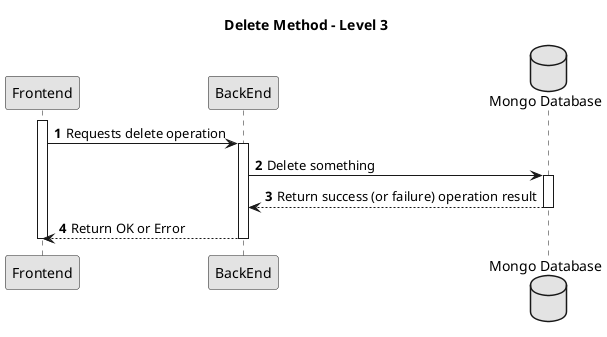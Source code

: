 ﻿@startuml

skinparam monochrome true
skinparam packageStyle rectangle
skinparam shadowing false

title Delete Method - Level 3

autonumber

participant "Frontend" as FE
participant "BackEnd" as BE
database "Mongo Database" as DB



    activate FE

        FE -> BE : Requests delete operation
        activate BE

        BE -> DB : Delete something
        activate DB

        DB --> BE : Return success (or failure) operation result
        deactivate DB


            BE --> FE : Return OK or Error
            deactivate BE


        deactivate FE


@enduml
